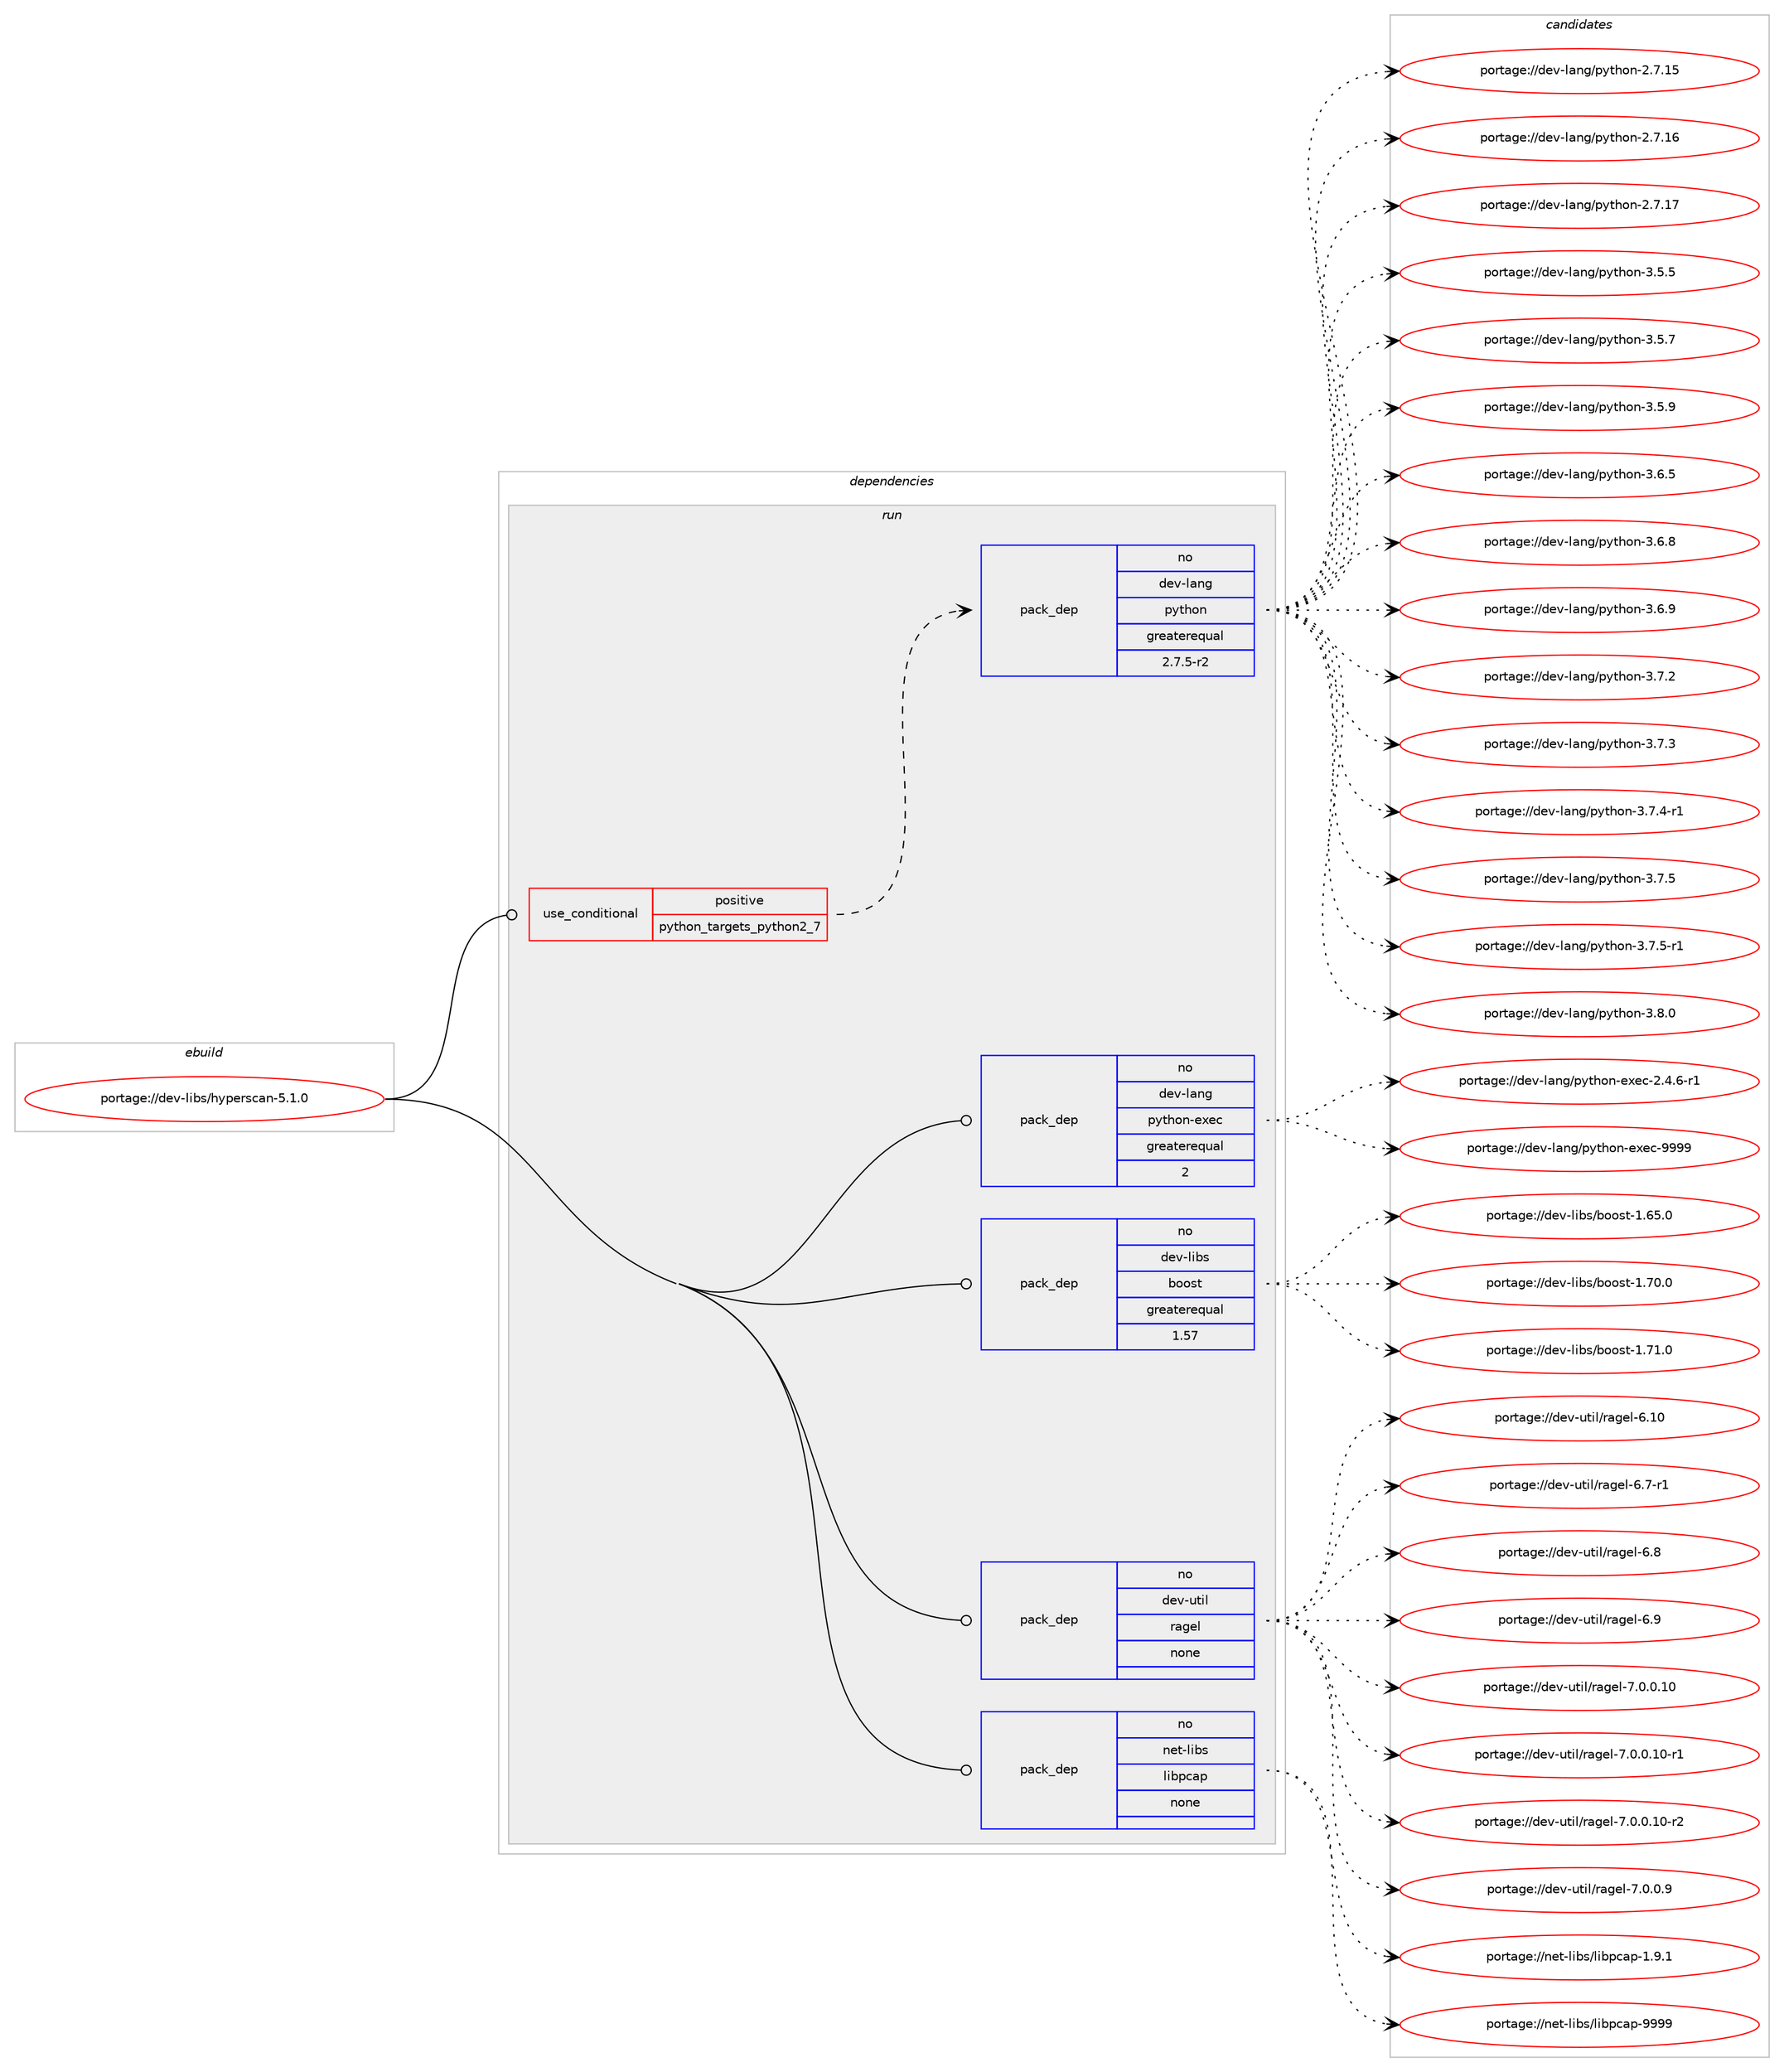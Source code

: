 digraph prolog {

# *************
# Graph options
# *************

newrank=true;
concentrate=true;
compound=true;
graph [rankdir=LR,fontname=Helvetica,fontsize=10,ranksep=1.5];#, ranksep=2.5, nodesep=0.2];
edge  [arrowhead=vee];
node  [fontname=Helvetica,fontsize=10];

# **********
# The ebuild
# **********

subgraph cluster_leftcol {
color=gray;
rank=same;
label=<<i>ebuild</i>>;
id [label="portage://dev-libs/hyperscan-5.1.0", color=red, width=4, href="../dev-libs/hyperscan-5.1.0.svg"];
}

# ****************
# The dependencies
# ****************

subgraph cluster_midcol {
color=gray;
label=<<i>dependencies</i>>;
subgraph cluster_compile {
fillcolor="#eeeeee";
style=filled;
label=<<i>compile</i>>;
}
subgraph cluster_compileandrun {
fillcolor="#eeeeee";
style=filled;
label=<<i>compile and run</i>>;
}
subgraph cluster_run {
fillcolor="#eeeeee";
style=filled;
label=<<i>run</i>>;
subgraph cond20790 {
dependency99297 [label=<<TABLE BORDER="0" CELLBORDER="1" CELLSPACING="0" CELLPADDING="4"><TR><TD ROWSPAN="3" CELLPADDING="10">use_conditional</TD></TR><TR><TD>positive</TD></TR><TR><TD>python_targets_python2_7</TD></TR></TABLE>>, shape=none, color=red];
subgraph pack75578 {
dependency99298 [label=<<TABLE BORDER="0" CELLBORDER="1" CELLSPACING="0" CELLPADDING="4" WIDTH="220"><TR><TD ROWSPAN="6" CELLPADDING="30">pack_dep</TD></TR><TR><TD WIDTH="110">no</TD></TR><TR><TD>dev-lang</TD></TR><TR><TD>python</TD></TR><TR><TD>greaterequal</TD></TR><TR><TD>2.7.5-r2</TD></TR></TABLE>>, shape=none, color=blue];
}
dependency99297:e -> dependency99298:w [weight=20,style="dashed",arrowhead="vee"];
}
id:e -> dependency99297:w [weight=20,style="solid",arrowhead="odot"];
subgraph pack75579 {
dependency99299 [label=<<TABLE BORDER="0" CELLBORDER="1" CELLSPACING="0" CELLPADDING="4" WIDTH="220"><TR><TD ROWSPAN="6" CELLPADDING="30">pack_dep</TD></TR><TR><TD WIDTH="110">no</TD></TR><TR><TD>dev-lang</TD></TR><TR><TD>python-exec</TD></TR><TR><TD>greaterequal</TD></TR><TR><TD>2</TD></TR></TABLE>>, shape=none, color=blue];
}
id:e -> dependency99299:w [weight=20,style="solid",arrowhead="odot"];
subgraph pack75580 {
dependency99300 [label=<<TABLE BORDER="0" CELLBORDER="1" CELLSPACING="0" CELLPADDING="4" WIDTH="220"><TR><TD ROWSPAN="6" CELLPADDING="30">pack_dep</TD></TR><TR><TD WIDTH="110">no</TD></TR><TR><TD>dev-libs</TD></TR><TR><TD>boost</TD></TR><TR><TD>greaterequal</TD></TR><TR><TD>1.57</TD></TR></TABLE>>, shape=none, color=blue];
}
id:e -> dependency99300:w [weight=20,style="solid",arrowhead="odot"];
subgraph pack75581 {
dependency99301 [label=<<TABLE BORDER="0" CELLBORDER="1" CELLSPACING="0" CELLPADDING="4" WIDTH="220"><TR><TD ROWSPAN="6" CELLPADDING="30">pack_dep</TD></TR><TR><TD WIDTH="110">no</TD></TR><TR><TD>dev-util</TD></TR><TR><TD>ragel</TD></TR><TR><TD>none</TD></TR><TR><TD></TD></TR></TABLE>>, shape=none, color=blue];
}
id:e -> dependency99301:w [weight=20,style="solid",arrowhead="odot"];
subgraph pack75582 {
dependency99302 [label=<<TABLE BORDER="0" CELLBORDER="1" CELLSPACING="0" CELLPADDING="4" WIDTH="220"><TR><TD ROWSPAN="6" CELLPADDING="30">pack_dep</TD></TR><TR><TD WIDTH="110">no</TD></TR><TR><TD>net-libs</TD></TR><TR><TD>libpcap</TD></TR><TR><TD>none</TD></TR><TR><TD></TD></TR></TABLE>>, shape=none, color=blue];
}
id:e -> dependency99302:w [weight=20,style="solid",arrowhead="odot"];
}
}

# **************
# The candidates
# **************

subgraph cluster_choices {
rank=same;
color=gray;
label=<<i>candidates</i>>;

subgraph choice75578 {
color=black;
nodesep=1;
choiceportage10010111845108971101034711212111610411111045504655464953 [label="portage://dev-lang/python-2.7.15", color=red, width=4,href="../dev-lang/python-2.7.15.svg"];
choiceportage10010111845108971101034711212111610411111045504655464954 [label="portage://dev-lang/python-2.7.16", color=red, width=4,href="../dev-lang/python-2.7.16.svg"];
choiceportage10010111845108971101034711212111610411111045504655464955 [label="portage://dev-lang/python-2.7.17", color=red, width=4,href="../dev-lang/python-2.7.17.svg"];
choiceportage100101118451089711010347112121116104111110455146534653 [label="portage://dev-lang/python-3.5.5", color=red, width=4,href="../dev-lang/python-3.5.5.svg"];
choiceportage100101118451089711010347112121116104111110455146534655 [label="portage://dev-lang/python-3.5.7", color=red, width=4,href="../dev-lang/python-3.5.7.svg"];
choiceportage100101118451089711010347112121116104111110455146534657 [label="portage://dev-lang/python-3.5.9", color=red, width=4,href="../dev-lang/python-3.5.9.svg"];
choiceportage100101118451089711010347112121116104111110455146544653 [label="portage://dev-lang/python-3.6.5", color=red, width=4,href="../dev-lang/python-3.6.5.svg"];
choiceportage100101118451089711010347112121116104111110455146544656 [label="portage://dev-lang/python-3.6.8", color=red, width=4,href="../dev-lang/python-3.6.8.svg"];
choiceportage100101118451089711010347112121116104111110455146544657 [label="portage://dev-lang/python-3.6.9", color=red, width=4,href="../dev-lang/python-3.6.9.svg"];
choiceportage100101118451089711010347112121116104111110455146554650 [label="portage://dev-lang/python-3.7.2", color=red, width=4,href="../dev-lang/python-3.7.2.svg"];
choiceportage100101118451089711010347112121116104111110455146554651 [label="portage://dev-lang/python-3.7.3", color=red, width=4,href="../dev-lang/python-3.7.3.svg"];
choiceportage1001011184510897110103471121211161041111104551465546524511449 [label="portage://dev-lang/python-3.7.4-r1", color=red, width=4,href="../dev-lang/python-3.7.4-r1.svg"];
choiceportage100101118451089711010347112121116104111110455146554653 [label="portage://dev-lang/python-3.7.5", color=red, width=4,href="../dev-lang/python-3.7.5.svg"];
choiceportage1001011184510897110103471121211161041111104551465546534511449 [label="portage://dev-lang/python-3.7.5-r1", color=red, width=4,href="../dev-lang/python-3.7.5-r1.svg"];
choiceportage100101118451089711010347112121116104111110455146564648 [label="portage://dev-lang/python-3.8.0", color=red, width=4,href="../dev-lang/python-3.8.0.svg"];
dependency99298:e -> choiceportage10010111845108971101034711212111610411111045504655464953:w [style=dotted,weight="100"];
dependency99298:e -> choiceportage10010111845108971101034711212111610411111045504655464954:w [style=dotted,weight="100"];
dependency99298:e -> choiceportage10010111845108971101034711212111610411111045504655464955:w [style=dotted,weight="100"];
dependency99298:e -> choiceportage100101118451089711010347112121116104111110455146534653:w [style=dotted,weight="100"];
dependency99298:e -> choiceportage100101118451089711010347112121116104111110455146534655:w [style=dotted,weight="100"];
dependency99298:e -> choiceportage100101118451089711010347112121116104111110455146534657:w [style=dotted,weight="100"];
dependency99298:e -> choiceportage100101118451089711010347112121116104111110455146544653:w [style=dotted,weight="100"];
dependency99298:e -> choiceportage100101118451089711010347112121116104111110455146544656:w [style=dotted,weight="100"];
dependency99298:e -> choiceportage100101118451089711010347112121116104111110455146544657:w [style=dotted,weight="100"];
dependency99298:e -> choiceportage100101118451089711010347112121116104111110455146554650:w [style=dotted,weight="100"];
dependency99298:e -> choiceportage100101118451089711010347112121116104111110455146554651:w [style=dotted,weight="100"];
dependency99298:e -> choiceportage1001011184510897110103471121211161041111104551465546524511449:w [style=dotted,weight="100"];
dependency99298:e -> choiceportage100101118451089711010347112121116104111110455146554653:w [style=dotted,weight="100"];
dependency99298:e -> choiceportage1001011184510897110103471121211161041111104551465546534511449:w [style=dotted,weight="100"];
dependency99298:e -> choiceportage100101118451089711010347112121116104111110455146564648:w [style=dotted,weight="100"];
}
subgraph choice75579 {
color=black;
nodesep=1;
choiceportage10010111845108971101034711212111610411111045101120101994550465246544511449 [label="portage://dev-lang/python-exec-2.4.6-r1", color=red, width=4,href="../dev-lang/python-exec-2.4.6-r1.svg"];
choiceportage10010111845108971101034711212111610411111045101120101994557575757 [label="portage://dev-lang/python-exec-9999", color=red, width=4,href="../dev-lang/python-exec-9999.svg"];
dependency99299:e -> choiceportage10010111845108971101034711212111610411111045101120101994550465246544511449:w [style=dotted,weight="100"];
dependency99299:e -> choiceportage10010111845108971101034711212111610411111045101120101994557575757:w [style=dotted,weight="100"];
}
subgraph choice75580 {
color=black;
nodesep=1;
choiceportage1001011184510810598115479811111111511645494654534648 [label="portage://dev-libs/boost-1.65.0", color=red, width=4,href="../dev-libs/boost-1.65.0.svg"];
choiceportage1001011184510810598115479811111111511645494655484648 [label="portage://dev-libs/boost-1.70.0", color=red, width=4,href="../dev-libs/boost-1.70.0.svg"];
choiceportage1001011184510810598115479811111111511645494655494648 [label="portage://dev-libs/boost-1.71.0", color=red, width=4,href="../dev-libs/boost-1.71.0.svg"];
dependency99300:e -> choiceportage1001011184510810598115479811111111511645494654534648:w [style=dotted,weight="100"];
dependency99300:e -> choiceportage1001011184510810598115479811111111511645494655484648:w [style=dotted,weight="100"];
dependency99300:e -> choiceportage1001011184510810598115479811111111511645494655494648:w [style=dotted,weight="100"];
}
subgraph choice75581 {
color=black;
nodesep=1;
choiceportage1001011184511711610510847114971031011084554464948 [label="portage://dev-util/ragel-6.10", color=red, width=4,href="../dev-util/ragel-6.10.svg"];
choiceportage100101118451171161051084711497103101108455446554511449 [label="portage://dev-util/ragel-6.7-r1", color=red, width=4,href="../dev-util/ragel-6.7-r1.svg"];
choiceportage10010111845117116105108471149710310110845544656 [label="portage://dev-util/ragel-6.8", color=red, width=4,href="../dev-util/ragel-6.8.svg"];
choiceportage10010111845117116105108471149710310110845544657 [label="portage://dev-util/ragel-6.9", color=red, width=4,href="../dev-util/ragel-6.9.svg"];
choiceportage100101118451171161051084711497103101108455546484648464948 [label="portage://dev-util/ragel-7.0.0.10", color=red, width=4,href="../dev-util/ragel-7.0.0.10.svg"];
choiceportage1001011184511711610510847114971031011084555464846484649484511449 [label="portage://dev-util/ragel-7.0.0.10-r1", color=red, width=4,href="../dev-util/ragel-7.0.0.10-r1.svg"];
choiceportage1001011184511711610510847114971031011084555464846484649484511450 [label="portage://dev-util/ragel-7.0.0.10-r2", color=red, width=4,href="../dev-util/ragel-7.0.0.10-r2.svg"];
choiceportage1001011184511711610510847114971031011084555464846484657 [label="portage://dev-util/ragel-7.0.0.9", color=red, width=4,href="../dev-util/ragel-7.0.0.9.svg"];
dependency99301:e -> choiceportage1001011184511711610510847114971031011084554464948:w [style=dotted,weight="100"];
dependency99301:e -> choiceportage100101118451171161051084711497103101108455446554511449:w [style=dotted,weight="100"];
dependency99301:e -> choiceportage10010111845117116105108471149710310110845544656:w [style=dotted,weight="100"];
dependency99301:e -> choiceportage10010111845117116105108471149710310110845544657:w [style=dotted,weight="100"];
dependency99301:e -> choiceportage100101118451171161051084711497103101108455546484648464948:w [style=dotted,weight="100"];
dependency99301:e -> choiceportage1001011184511711610510847114971031011084555464846484649484511449:w [style=dotted,weight="100"];
dependency99301:e -> choiceportage1001011184511711610510847114971031011084555464846484649484511450:w [style=dotted,weight="100"];
dependency99301:e -> choiceportage1001011184511711610510847114971031011084555464846484657:w [style=dotted,weight="100"];
}
subgraph choice75582 {
color=black;
nodesep=1;
choiceportage110101116451081059811547108105981129997112454946574649 [label="portage://net-libs/libpcap-1.9.1", color=red, width=4,href="../net-libs/libpcap-1.9.1.svg"];
choiceportage1101011164510810598115471081059811299971124557575757 [label="portage://net-libs/libpcap-9999", color=red, width=4,href="../net-libs/libpcap-9999.svg"];
dependency99302:e -> choiceportage110101116451081059811547108105981129997112454946574649:w [style=dotted,weight="100"];
dependency99302:e -> choiceportage1101011164510810598115471081059811299971124557575757:w [style=dotted,weight="100"];
}
}

}
